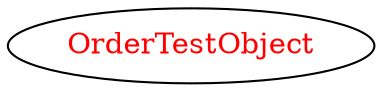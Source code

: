 digraph dependencyGraph {
 concentrate=true;
 ranksep="2.0";
 rankdir="LR"; 
 splines="ortho";
"OrderTestObject" [fontcolor="red"];
}